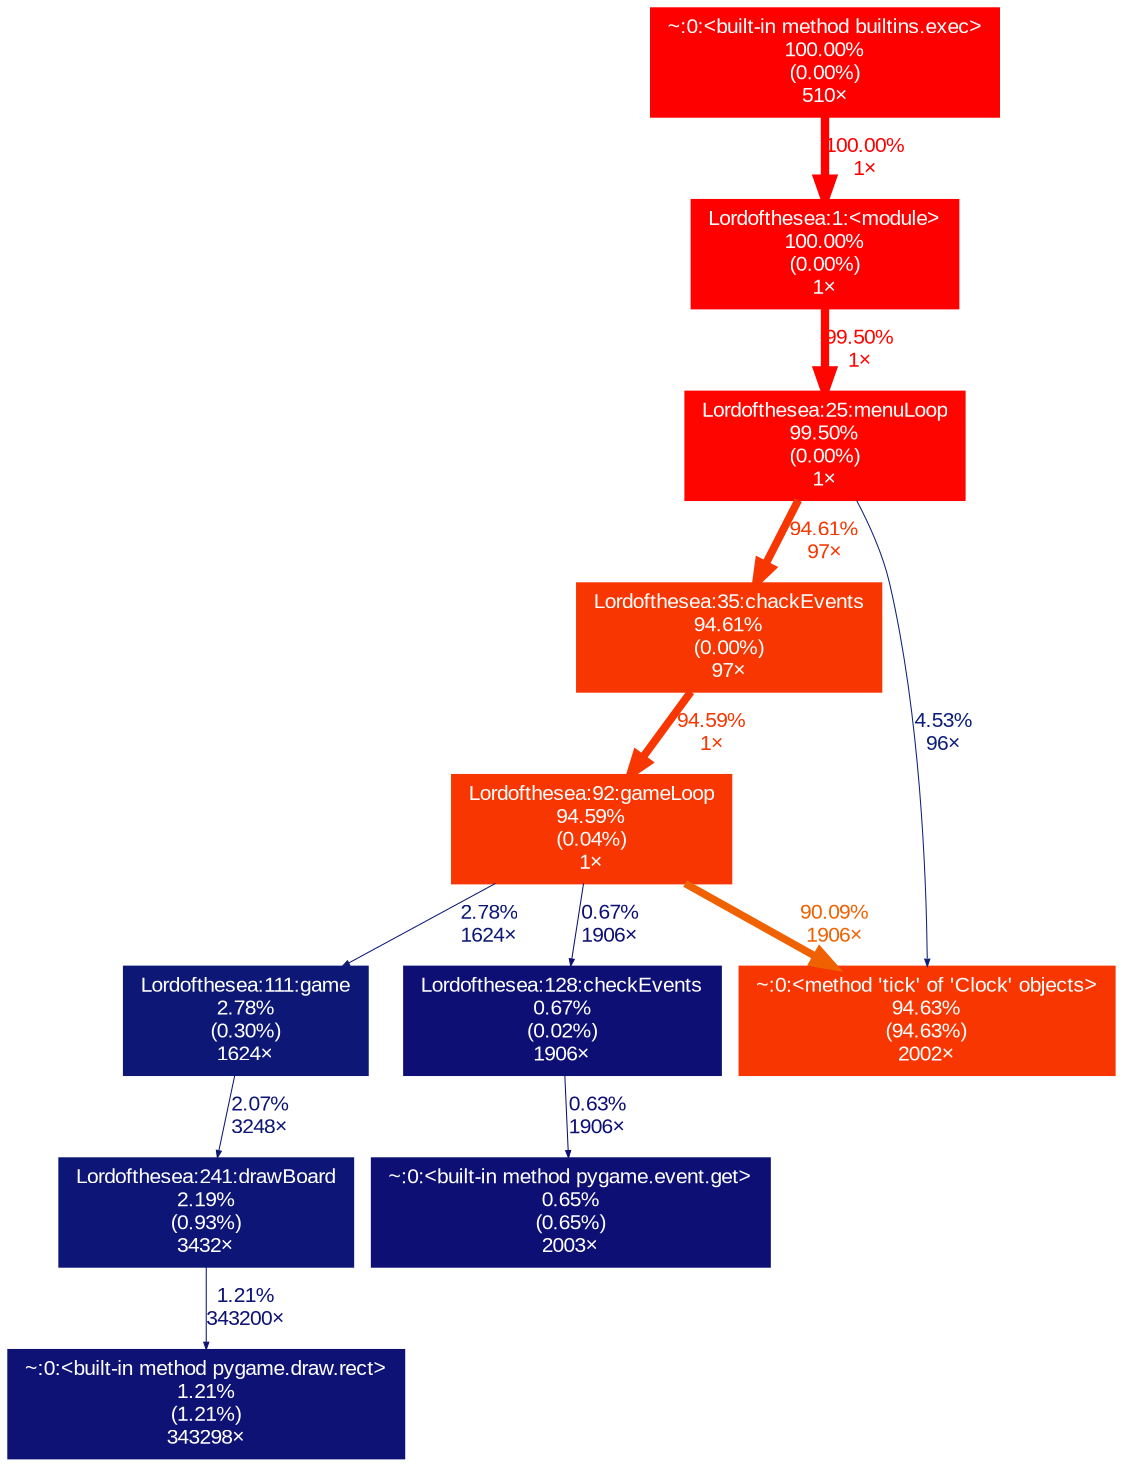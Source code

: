 digraph {
	graph [fontname=Arial, nodesep=0.125, ranksep=0.25];
	node [fontcolor=white, fontname=Arial, height=0, shape=box, style=filled, width=0];
	edge [fontname=Arial];
	127 [color="#ff0000", fontcolor="#ffffff", fontsize="10.00", label="Lordofthesea:1:<module>\n100.00%\n(0.00%)\n1×", tooltip=".\\Lordofthesea.py"];
	127 -> 433 [arrowsize="1.00", color="#fe0500", fontcolor="#fe0500", fontsize="10.00", label="99.50%\n1×", labeldistance="3.98", penwidth="3.98"];
	433 [color="#fe0500", fontcolor="#ffffff", fontsize="10.00", label="Lordofthesea:25:menuLoop\n99.50%\n(0.00%)\n1×", tooltip=".\\Lordofthesea.py"];
	433 -> 434 [arrowsize="0.97", color="#f73601", fontcolor="#f73601", fontsize="10.00", label="94.61%\n97×", labeldistance="3.78", penwidth="3.78"];
	433 -> 1616 [arrowsize="0.35", color="#0d2079", fontcolor="#0d2079", fontsize="10.00", label="4.53%\n96×", labeldistance="0.50", penwidth="0.50"];
	434 [color="#f73601", fontcolor="#ffffff", fontsize="10.00", label="Lordofthesea:35:chackEvents\n94.61%\n(0.00%)\n97×", tooltip=".\\Lordofthesea.py"];
	434 -> 440 [arrowsize="0.97", color="#f73601", fontcolor="#f73601", fontsize="10.00", label="94.59%\n1×", labeldistance="3.78", penwidth="3.78"];
	440 [color="#f73601", fontcolor="#ffffff", fontsize="10.00", label="Lordofthesea:92:gameLoop\n94.59%\n(0.04%)\n1×", tooltip=".\\Lordofthesea.py"];
	440 -> 442 [arrowsize="0.35", color="#0d1876", fontcolor="#0d1876", fontsize="10.00", label="2.78%\n1624×", labeldistance="0.50", penwidth="0.50"];
	440 -> 443 [arrowsize="0.35", color="#0d0f74", fontcolor="#0d0f74", fontsize="10.00", label="0.67%\n1906×", labeldistance="0.50", penwidth="0.50"];
	440 -> 1616 [arrowsize="0.95", color="#f06102", fontcolor="#f06102", fontsize="10.00", label="90.09%\n1906×", labeldistance="3.60", penwidth="3.60"];
	442 [color="#0d1876", fontcolor="#ffffff", fontsize="10.00", label="Lordofthesea:111:game\n2.78%\n(0.30%)\n1624×", tooltip=".\\Lordofthesea.py"];
	442 -> 450 [arrowsize="0.35", color="#0d1575", fontcolor="#0d1575", fontsize="10.00", label="2.07%\n3248×", labeldistance="0.50", penwidth="0.50"];
	443 [color="#0d0f74", fontcolor="#ffffff", fontsize="10.00", label="Lordofthesea:128:checkEvents\n0.67%\n(0.02%)\n1906×", tooltip=".\\Lordofthesea.py"];
	443 -> 1619 [arrowsize="0.35", color="#0d0f74", fontcolor="#0d0f74", fontsize="10.00", label="0.63%\n1906×", labeldistance="0.50", penwidth="0.50"];
	450 [color="#0d1676", fontcolor="#ffffff", fontsize="10.00", label="Lordofthesea:241:drawBoard\n2.19%\n(0.93%)\n3432×", tooltip=".\\Lordofthesea.py"];
	450 -> 1620 [arrowsize="0.35", color="#0d1274", fontcolor="#0d1274", fontsize="10.00", label="1.21%\n343200×", labeldistance="0.50", penwidth="0.50"];
	457 [color="#ff0000", fontcolor="#ffffff", fontsize="10.00", label="~:0:<built-in method builtins.exec>\n100.00%\n(0.00%)\n510×", tooltip="~"];
	457 -> 127 [arrowsize="1.00", color="#ff0000", fontcolor="#ff0000", fontsize="10.00", label="100.00%\n1×", labeldistance="4.00", penwidth="4.00"];
	1616 [color="#f73601", fontcolor="#ffffff", fontsize="10.00", label="~:0:<method 'tick' of 'Clock' objects>\n94.63%\n(94.63%)\n2002×", tooltip="~"];
	1619 [color="#0d0f74", fontcolor="#ffffff", fontsize="10.00", label="~:0:<built-in method pygame.event.get>\n0.65%\n(0.65%)\n2003×", tooltip="~"];
	1620 [color="#0d1274", fontcolor="#ffffff", fontsize="10.00", label="~:0:<built-in method pygame.draw.rect>\n1.21%\n(1.21%)\n343298×", tooltip="~"];
}
